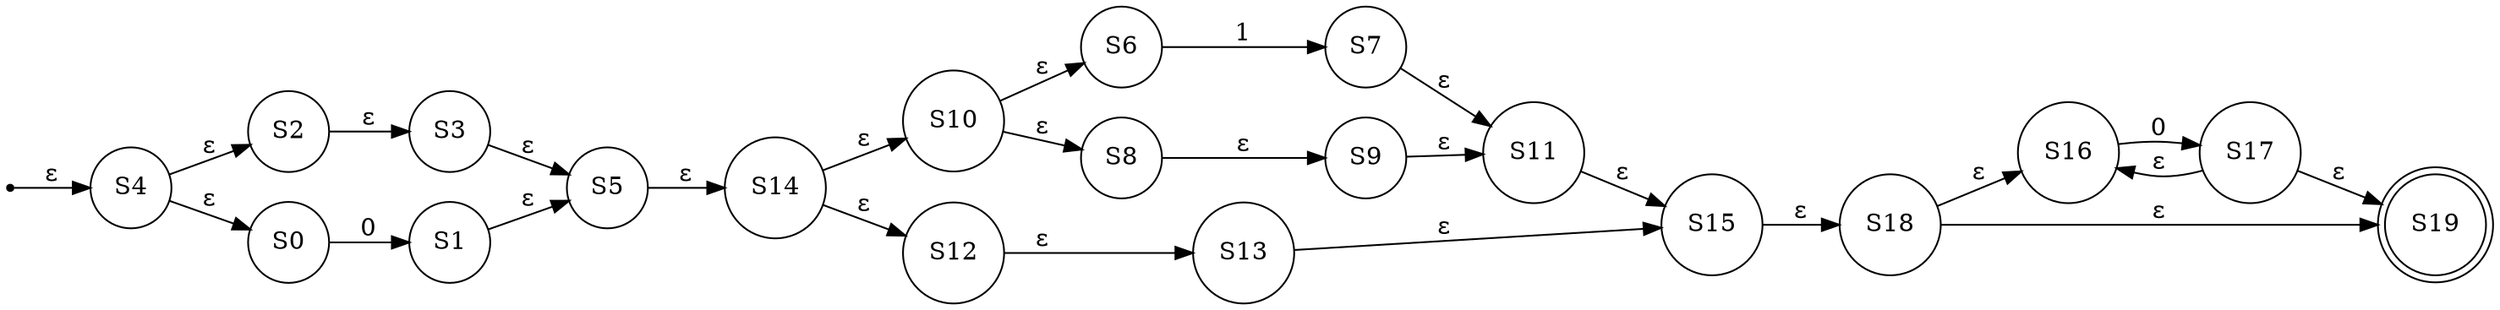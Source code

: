 digraph AFN{
node [shape=circle];
rankdir=LR;
init [label="", shape=point];
S1 [label="S1"];
S2 [label="S2"];
S3 [label="S3"];
S4 [label="S4"];
S5 [label="S5"];
S6 [label="S6"];
S7 [label="S7"];
S8 [label="S8"];
S9 [label="S9"];
S10 [label="S10"];
S11 [label="S11"];
S12 [label="S12"];
S13 [label="S13"];
S14 [label="S14"];
S15 [label="S15"];
S16 [label="S16"];
S17 [label="S17"];
S18 [label="S18"];
S19[shape=doublecircle] [label="S19"];
S0->S1[label="0"];
S1->S5[label="ε"];
S2->S3[label="ε"];
S3->S5[label="ε"];
init->S4[label="ε"];
S4->S0[label="ε"];
S4->S2[label="ε"];
S5->S14[label="ε"];
S6->S7[label="1"];
S7->S11[label="ε"];
S8->S9[label="ε"];
S9->S11[label="ε"];
S10->S6[label="ε"];
S10->S8[label="ε"];
S11->S15[label="ε"];
S12->S13[label="ε"];
S13->S15[label="ε"];
S14->S10[label="ε"];
S14->S12[label="ε"];
S15->S18[label="ε"];
S16->S17[label="0"];
S17->S16[label="ε"];
S17->S19[label="ε"];
S18->S19[label="ε"];
S18->S16[label="ε"];
}
